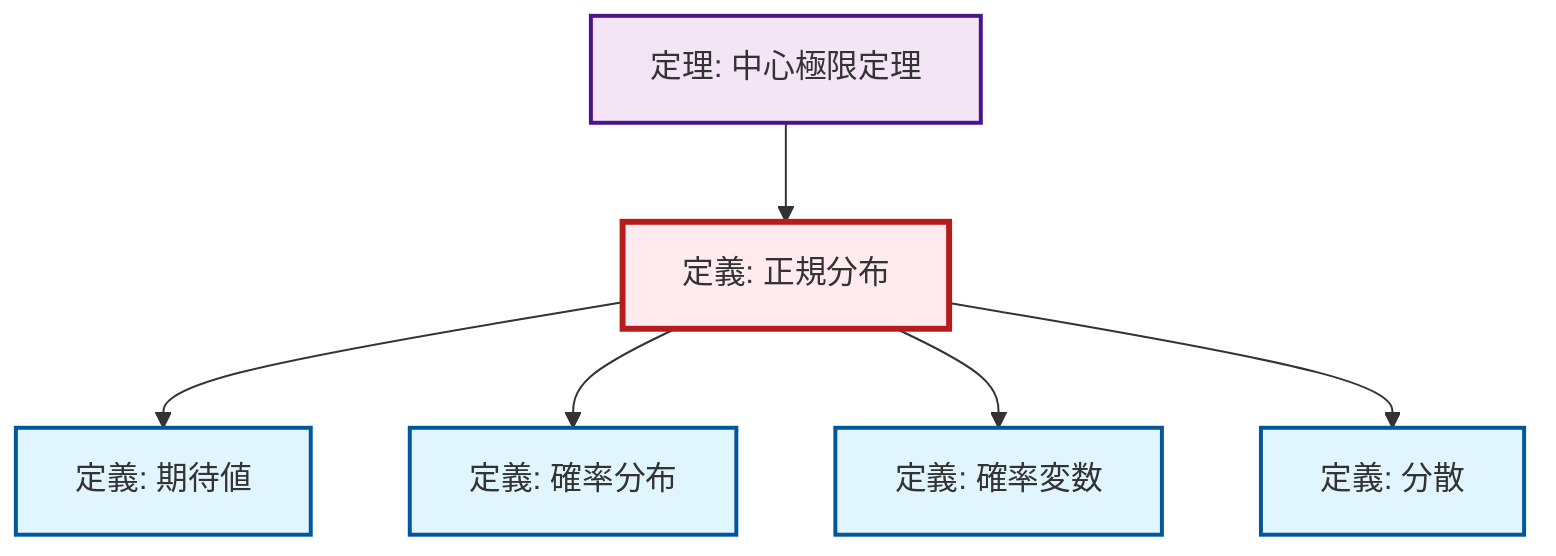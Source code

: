graph TD
    classDef definition fill:#e1f5fe,stroke:#01579b,stroke-width:2px
    classDef theorem fill:#f3e5f5,stroke:#4a148c,stroke-width:2px
    classDef axiom fill:#fff3e0,stroke:#e65100,stroke-width:2px
    classDef example fill:#e8f5e9,stroke:#1b5e20,stroke-width:2px
    classDef current fill:#ffebee,stroke:#b71c1c,stroke-width:3px
    def-variance["定義: 分散"]:::definition
    def-probability-distribution["定義: 確率分布"]:::definition
    thm-central-limit["定理: 中心極限定理"]:::theorem
    def-normal-distribution["定義: 正規分布"]:::definition
    def-expectation["定義: 期待値"]:::definition
    def-random-variable["定義: 確率変数"]:::definition
    def-normal-distribution --> def-expectation
    def-normal-distribution --> def-probability-distribution
    def-normal-distribution --> def-random-variable
    thm-central-limit --> def-normal-distribution
    def-normal-distribution --> def-variance
    class def-normal-distribution current